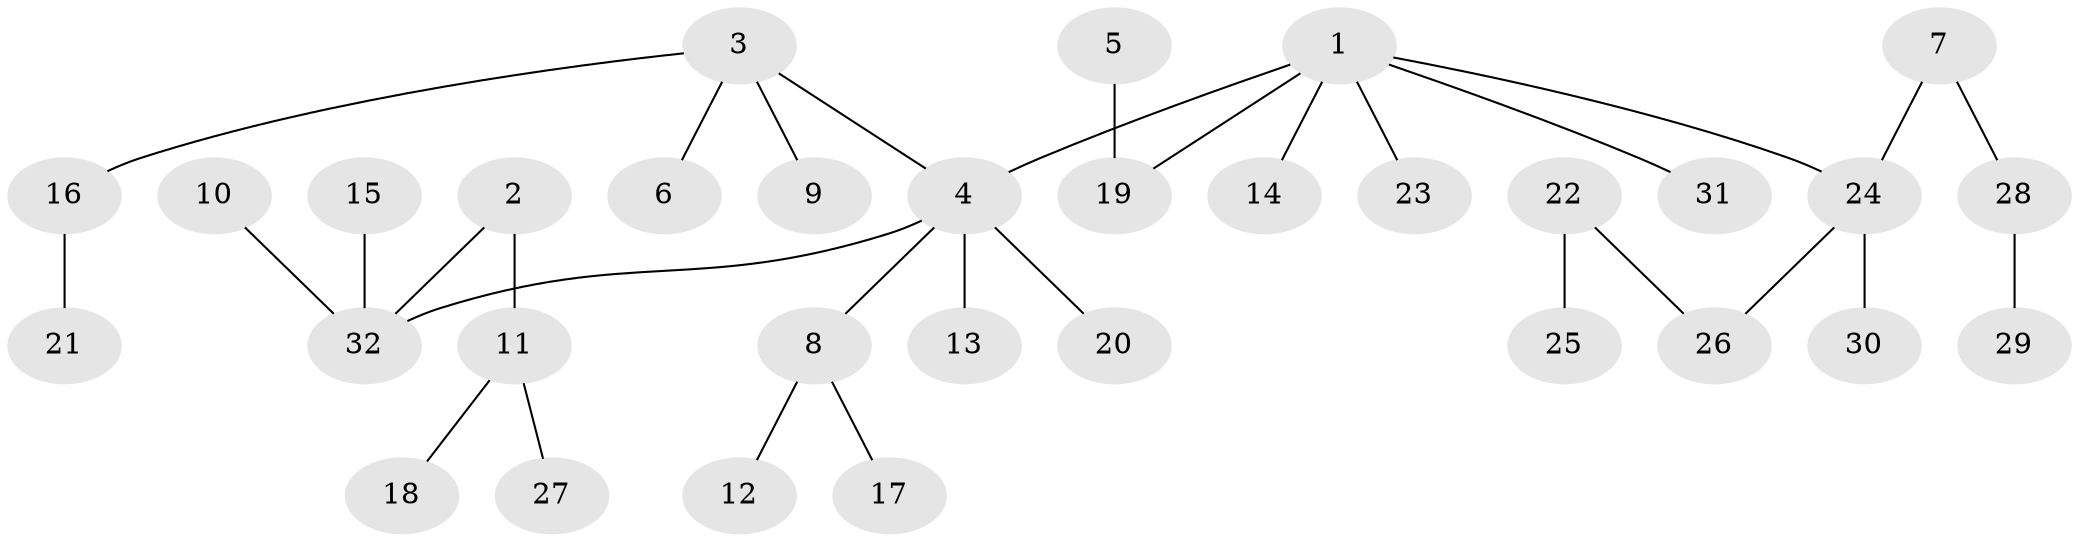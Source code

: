 // original degree distribution, {4: 0.061224489795918366, 6: 0.02040816326530612, 3: 0.16326530612244897, 7: 0.01020408163265306, 5: 0.02040816326530612, 2: 0.22448979591836735, 1: 0.5}
// Generated by graph-tools (version 1.1) at 2025/37/03/04/25 23:37:23]
// undirected, 32 vertices, 31 edges
graph export_dot {
  node [color=gray90,style=filled];
  1;
  2;
  3;
  4;
  5;
  6;
  7;
  8;
  9;
  10;
  11;
  12;
  13;
  14;
  15;
  16;
  17;
  18;
  19;
  20;
  21;
  22;
  23;
  24;
  25;
  26;
  27;
  28;
  29;
  30;
  31;
  32;
  1 -- 4 [weight=1.0];
  1 -- 14 [weight=1.0];
  1 -- 19 [weight=1.0];
  1 -- 23 [weight=1.0];
  1 -- 24 [weight=1.0];
  1 -- 31 [weight=1.0];
  2 -- 11 [weight=1.0];
  2 -- 32 [weight=1.0];
  3 -- 4 [weight=1.0];
  3 -- 6 [weight=1.0];
  3 -- 9 [weight=1.0];
  3 -- 16 [weight=1.0];
  4 -- 8 [weight=1.0];
  4 -- 13 [weight=1.0];
  4 -- 20 [weight=1.0];
  4 -- 32 [weight=1.0];
  5 -- 19 [weight=1.0];
  7 -- 24 [weight=1.0];
  7 -- 28 [weight=1.0];
  8 -- 12 [weight=1.0];
  8 -- 17 [weight=1.0];
  10 -- 32 [weight=1.0];
  11 -- 18 [weight=1.0];
  11 -- 27 [weight=1.0];
  15 -- 32 [weight=1.0];
  16 -- 21 [weight=1.0];
  22 -- 25 [weight=1.0];
  22 -- 26 [weight=1.0];
  24 -- 26 [weight=1.0];
  24 -- 30 [weight=1.0];
  28 -- 29 [weight=1.0];
}
